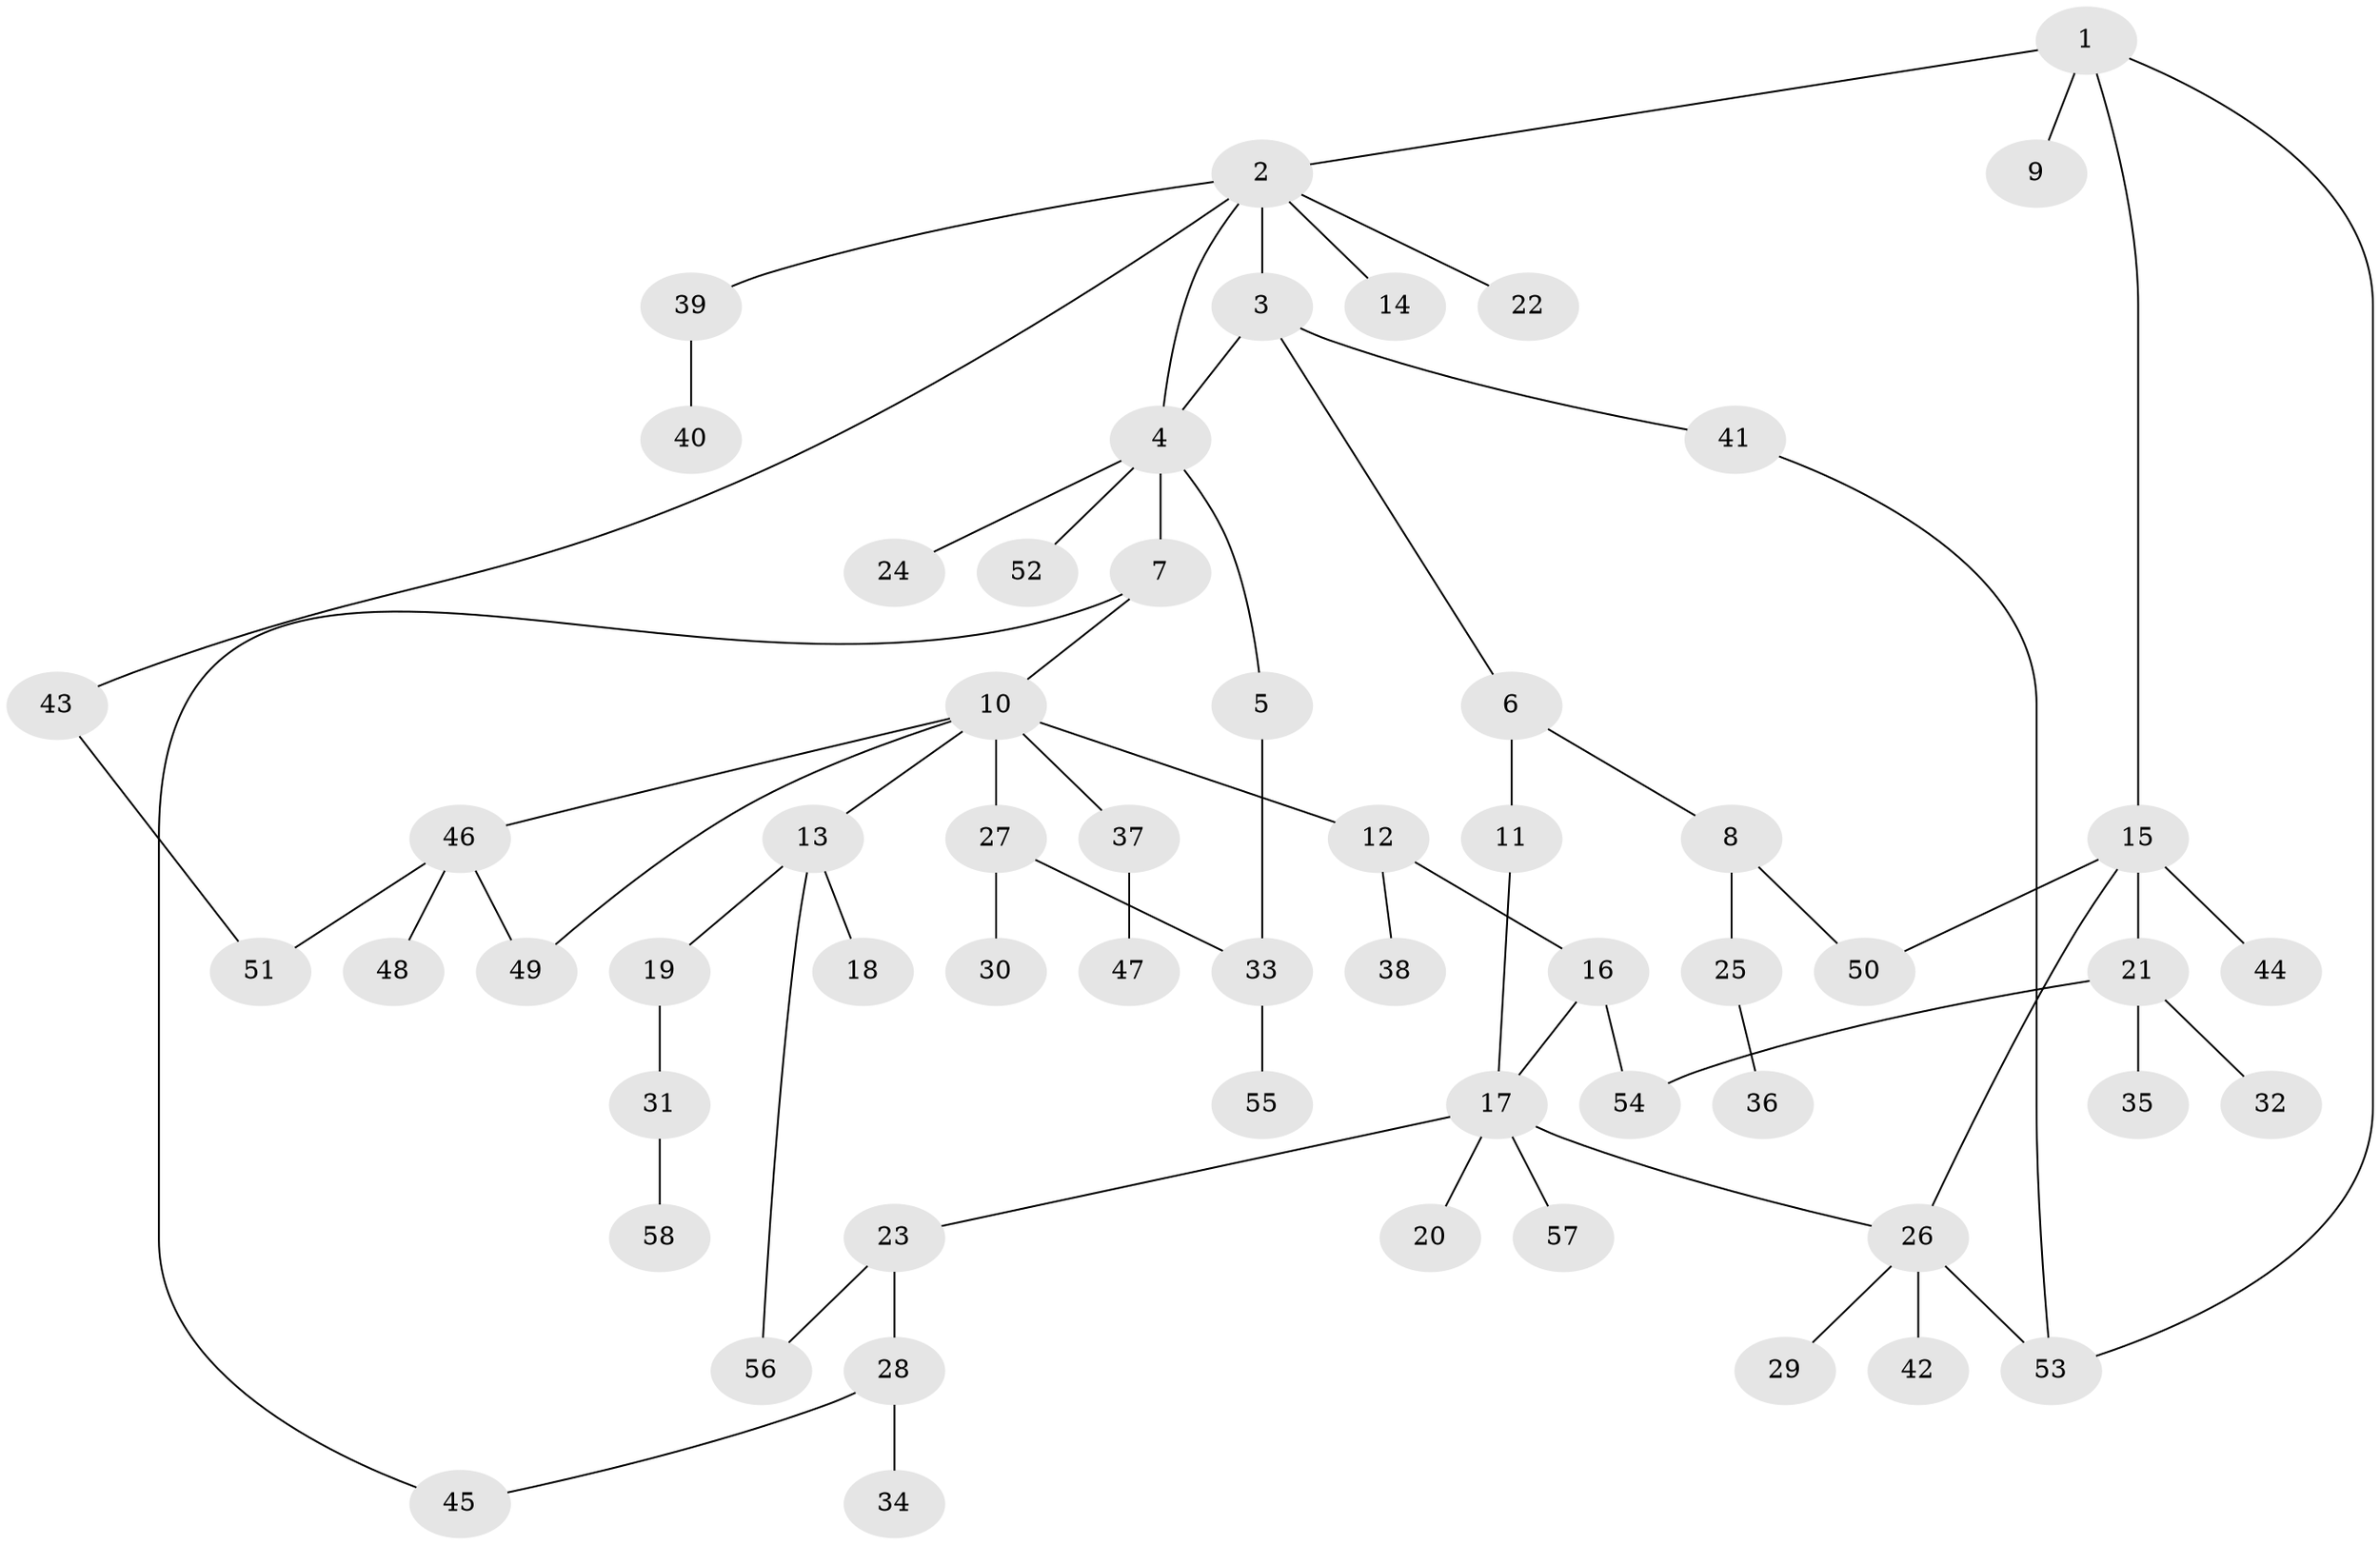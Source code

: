 // coarse degree distribution, {3: 0.225, 6: 0.1, 4: 0.1, 7: 0.025, 2: 0.15, 1: 0.4}
// Generated by graph-tools (version 1.1) at 2025/23/03/03/25 07:23:32]
// undirected, 58 vertices, 69 edges
graph export_dot {
graph [start="1"]
  node [color=gray90,style=filled];
  1;
  2;
  3;
  4;
  5;
  6;
  7;
  8;
  9;
  10;
  11;
  12;
  13;
  14;
  15;
  16;
  17;
  18;
  19;
  20;
  21;
  22;
  23;
  24;
  25;
  26;
  27;
  28;
  29;
  30;
  31;
  32;
  33;
  34;
  35;
  36;
  37;
  38;
  39;
  40;
  41;
  42;
  43;
  44;
  45;
  46;
  47;
  48;
  49;
  50;
  51;
  52;
  53;
  54;
  55;
  56;
  57;
  58;
  1 -- 2;
  1 -- 9;
  1 -- 15;
  1 -- 53;
  2 -- 3;
  2 -- 4;
  2 -- 14;
  2 -- 22;
  2 -- 39;
  2 -- 43;
  3 -- 6;
  3 -- 41;
  3 -- 4;
  4 -- 5;
  4 -- 7;
  4 -- 24;
  4 -- 52;
  5 -- 33;
  6 -- 8;
  6 -- 11;
  7 -- 10;
  7 -- 45;
  8 -- 25;
  8 -- 50;
  10 -- 12;
  10 -- 13;
  10 -- 27;
  10 -- 37;
  10 -- 46;
  10 -- 49;
  11 -- 17;
  12 -- 16;
  12 -- 38;
  13 -- 18;
  13 -- 19;
  13 -- 56;
  15 -- 21;
  15 -- 26;
  15 -- 44;
  15 -- 50;
  16 -- 54;
  16 -- 17;
  17 -- 20;
  17 -- 23;
  17 -- 57;
  17 -- 26;
  19 -- 31;
  21 -- 32;
  21 -- 35;
  21 -- 54;
  23 -- 28;
  23 -- 56;
  25 -- 36;
  26 -- 29;
  26 -- 42;
  26 -- 53;
  27 -- 30;
  27 -- 33;
  28 -- 34;
  28 -- 45;
  31 -- 58;
  33 -- 55;
  37 -- 47;
  39 -- 40;
  41 -- 53;
  43 -- 51;
  46 -- 48;
  46 -- 49;
  46 -- 51;
}
